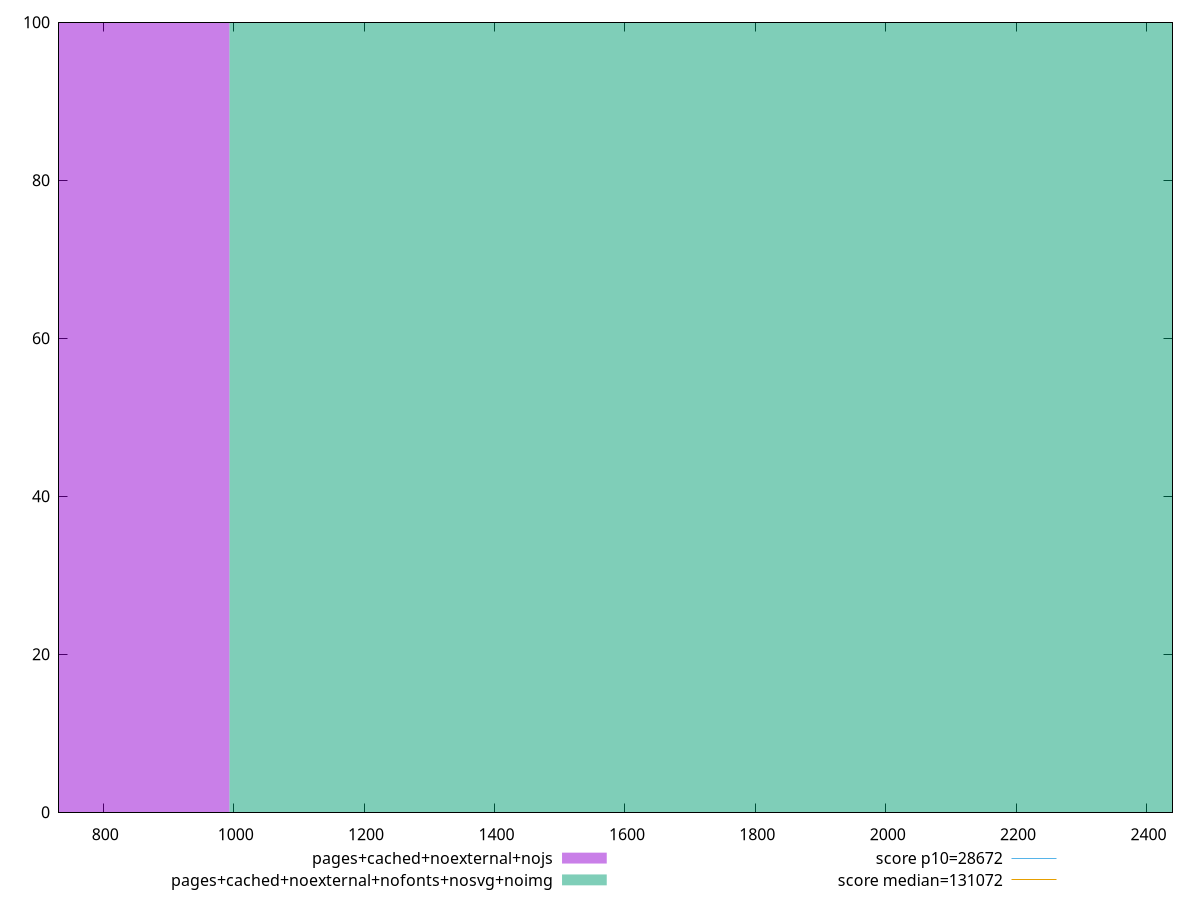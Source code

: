 reset

$pagesCachedNoexternalNojs <<EOF
0 100
EOF

$pagesCachedNoexternalNofontsNosvgNoimg <<EOF
1987.0538882800588 100
EOF

set key outside below
set boxwidth 1987.0538882800588
set xrange [732:2440]
set yrange [0:100]
set style fill transparent solid 0.5 noborder

set parametric
set terminal svg size 640, 500 enhanced background rgb 'white'
set output "report_00007_2020-12-11T15:55:29.892Z/uses-long-cache-ttl/comparison/histogram/10_vs_11.svg"

plot $pagesCachedNoexternalNojs title "pages+cached+noexternal+nojs" with boxes, \
     $pagesCachedNoexternalNofontsNosvgNoimg title "pages+cached+noexternal+nofonts+nosvg+noimg" with boxes, \
     28672,t title "score p10=28672", \
     131072,t title "score median=131072"

reset
